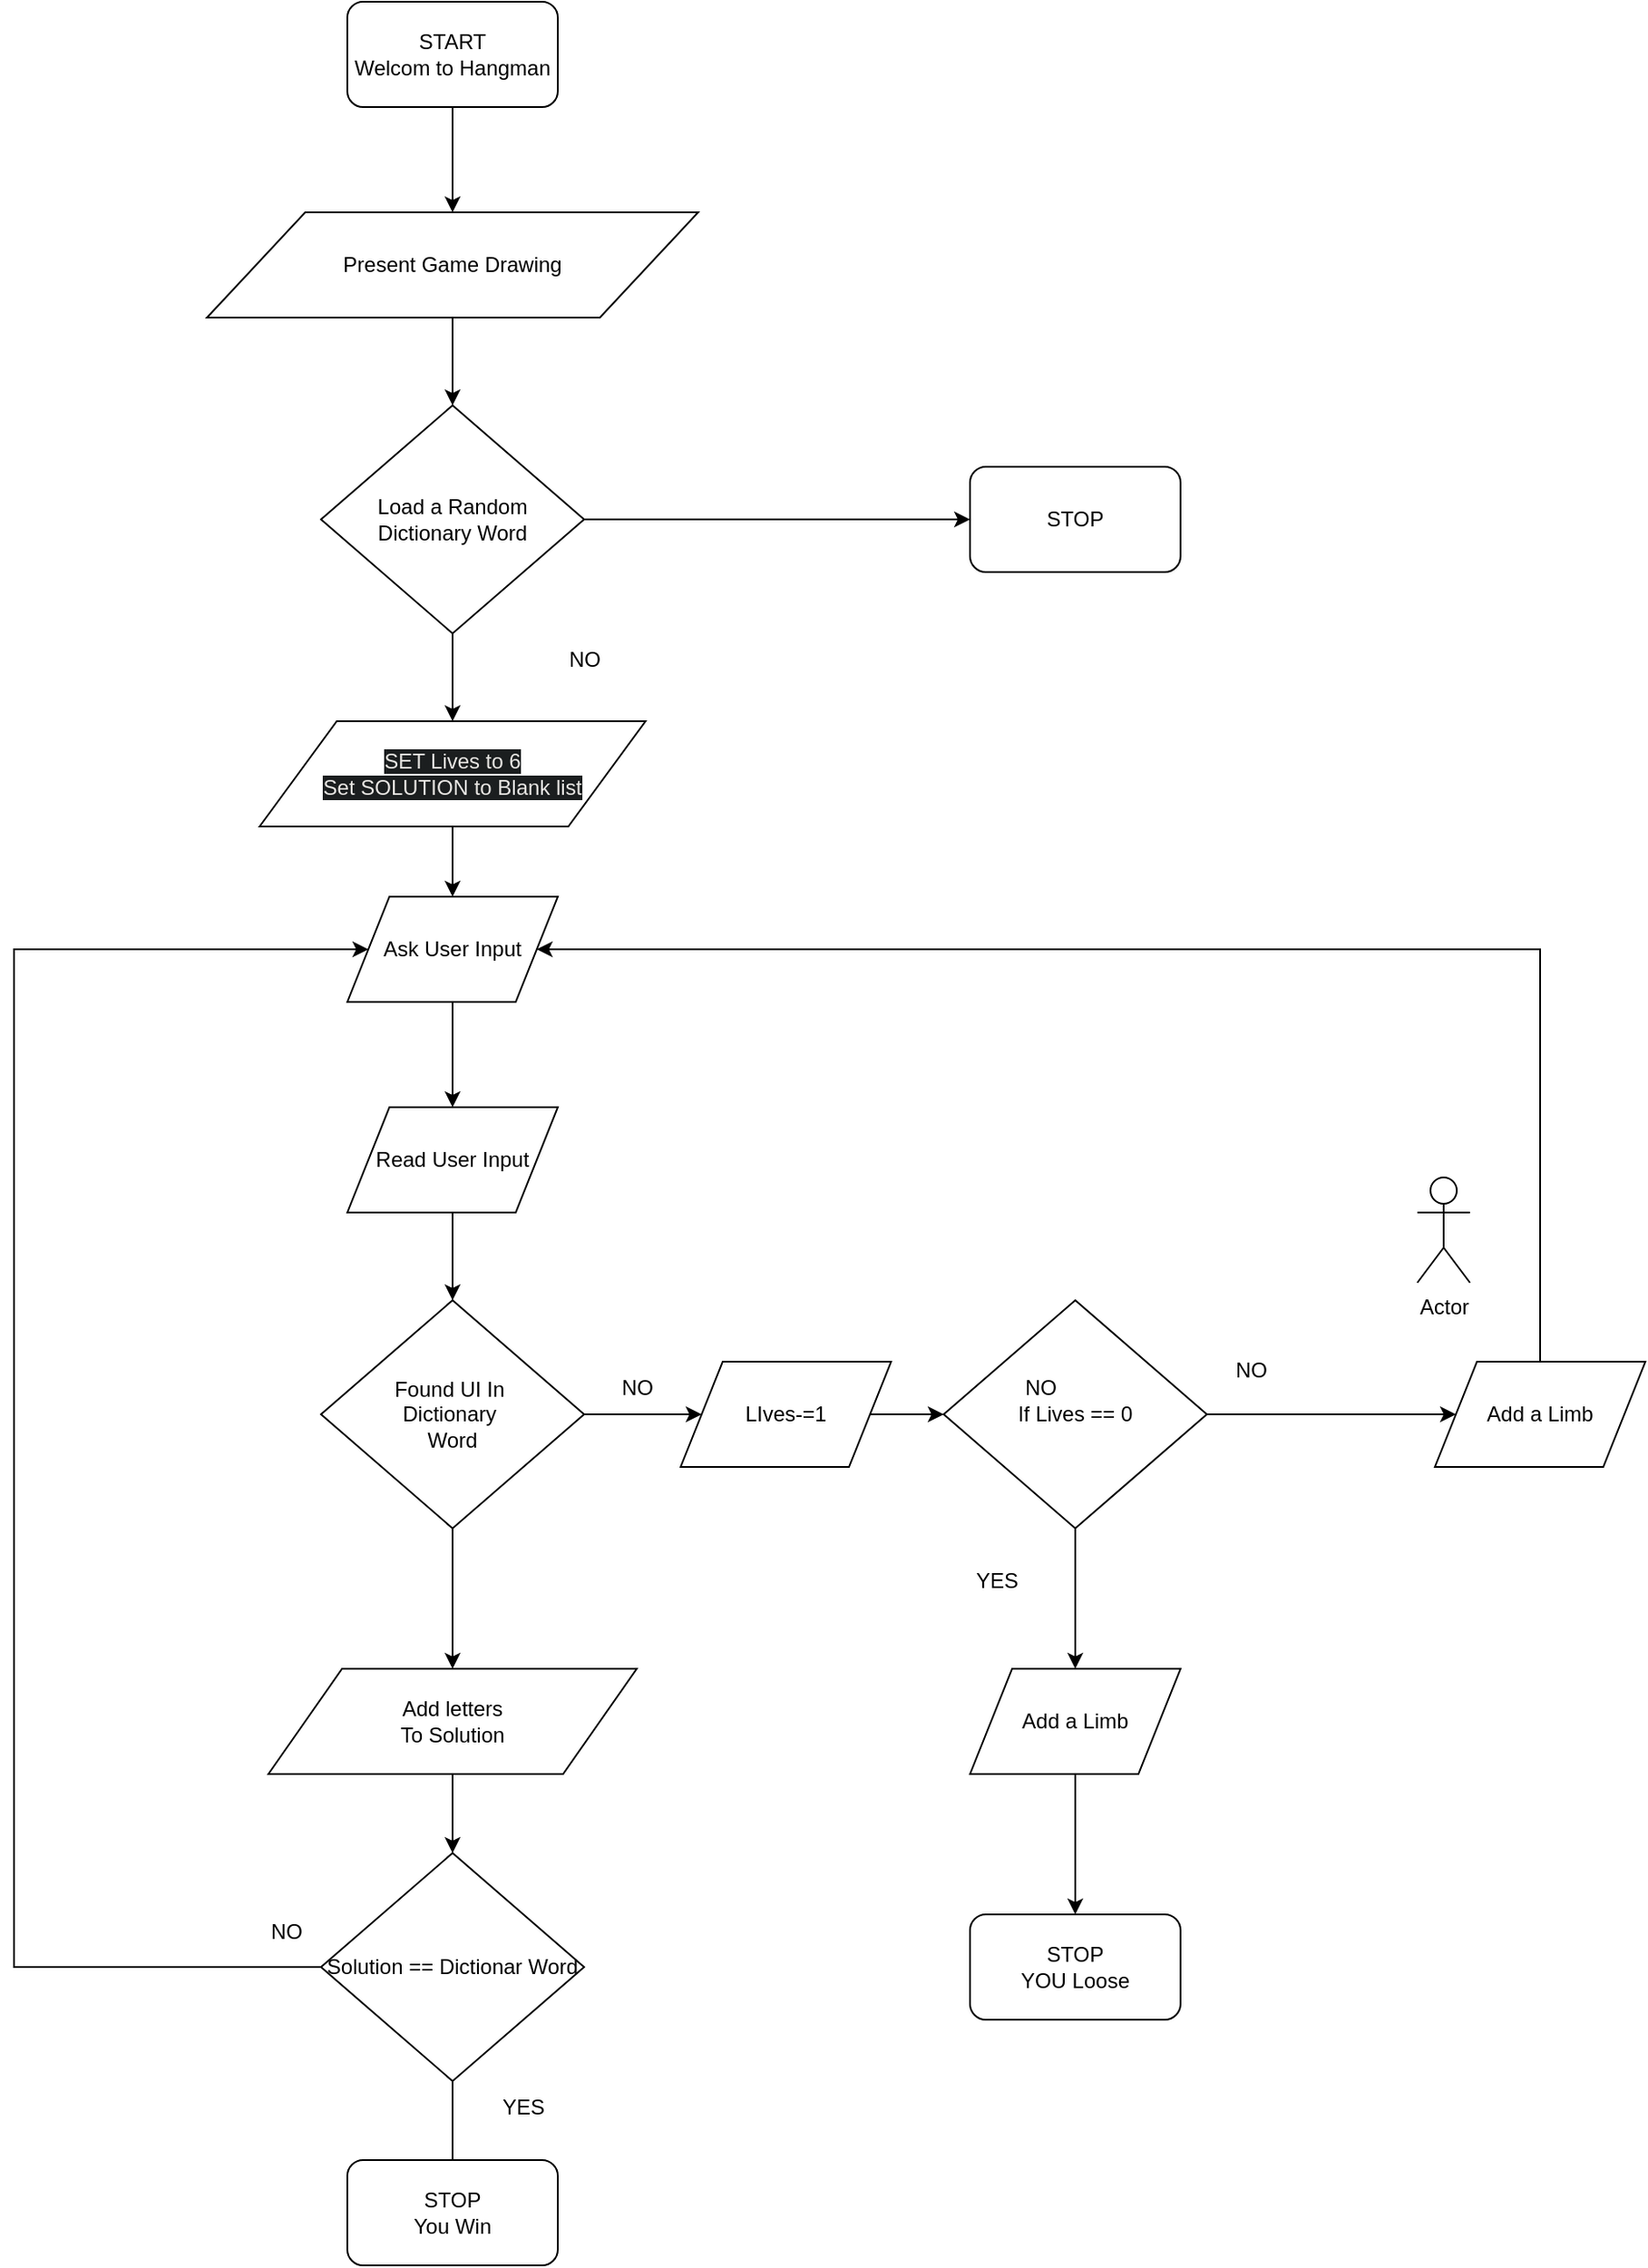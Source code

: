 <mxfile version="13.1.2" type="github">
  <diagram id="I3HuD63Fgw3JZTLhCGQr" name="Page-1">
    <mxGraphModel dx="1422" dy="1905" grid="1" gridSize="10" guides="1" tooltips="1" connect="1" arrows="1" fold="1" page="1" pageScale="1" pageWidth="850" pageHeight="1100" math="0" shadow="0">
      <root>
        <mxCell id="0" />
        <mxCell id="1" parent="0" />
        <mxCell id="k3wcYFaPdhqrJYiVyXbm-30" style="edgeStyle=orthogonalEdgeStyle;rounded=0;orthogonalLoop=1;jettySize=auto;html=1;entryX=0.5;entryY=0;entryDx=0;entryDy=0;" parent="1" source="k3wcYFaPdhqrJYiVyXbm-2" target="k3wcYFaPdhqrJYiVyXbm-24" edge="1">
          <mxGeometry relative="1" as="geometry" />
        </mxCell>
        <mxCell id="k3wcYFaPdhqrJYiVyXbm-2" value="START&lt;br&gt;Welcom to Hangman" style="rounded=1;whiteSpace=wrap;html=1;" parent="1" vertex="1">
          <mxGeometry x="340" y="-100" width="120" height="60" as="geometry" />
        </mxCell>
        <mxCell id="k3wcYFaPdhqrJYiVyXbm-15" value="" style="edgeStyle=orthogonalEdgeStyle;rounded=0;orthogonalLoop=1;jettySize=auto;html=1;" parent="1" source="k3wcYFaPdhqrJYiVyXbm-4" target="k3wcYFaPdhqrJYiVyXbm-14" edge="1">
          <mxGeometry relative="1" as="geometry" />
        </mxCell>
        <mxCell id="k3wcYFaPdhqrJYiVyXbm-21" value="" style="edgeStyle=orthogonalEdgeStyle;rounded=0;orthogonalLoop=1;jettySize=auto;html=1;" parent="1" source="k3wcYFaPdhqrJYiVyXbm-67" target="k3wcYFaPdhqrJYiVyXbm-20" edge="1">
          <mxGeometry relative="1" as="geometry" />
        </mxCell>
        <mxCell id="k3wcYFaPdhqrJYiVyXbm-4" value="Load a Random&lt;br&gt;Dictionary Word" style="rhombus;whiteSpace=wrap;html=1;" parent="1" vertex="1">
          <mxGeometry x="325" y="130" width="150" height="130" as="geometry" />
        </mxCell>
        <mxCell id="k3wcYFaPdhqrJYiVyXbm-14" value="STOP" style="rounded=1;whiteSpace=wrap;html=1;" parent="1" vertex="1">
          <mxGeometry x="695" y="165" width="120" height="60" as="geometry" />
        </mxCell>
        <mxCell id="k3wcYFaPdhqrJYiVyXbm-16" value="NO" style="text;html=1;align=center;verticalAlign=middle;resizable=0;points=[];autosize=1;" parent="1" vertex="1">
          <mxGeometry x="460" y="265" width="30" height="20" as="geometry" />
        </mxCell>
        <mxCell id="k3wcYFaPdhqrJYiVyXbm-17" value="YES" style="text;html=1;align=center;verticalAlign=middle;resizable=0;points=[];autosize=1;" parent="1" vertex="1">
          <mxGeometry x="405" y="330" width="40" height="20" as="geometry" />
        </mxCell>
        <mxCell id="k3wcYFaPdhqrJYiVyXbm-23" value="" style="edgeStyle=orthogonalEdgeStyle;rounded=0;orthogonalLoop=1;jettySize=auto;html=1;" parent="1" source="k3wcYFaPdhqrJYiVyXbm-20" target="k3wcYFaPdhqrJYiVyXbm-22" edge="1">
          <mxGeometry relative="1" as="geometry" />
        </mxCell>
        <mxCell id="k3wcYFaPdhqrJYiVyXbm-20" value="Ask User Input" style="shape=parallelogram;perimeter=parallelogramPerimeter;whiteSpace=wrap;html=1;" parent="1" vertex="1">
          <mxGeometry x="340" y="410" width="120" height="60" as="geometry" />
        </mxCell>
        <mxCell id="k3wcYFaPdhqrJYiVyXbm-36" value="" style="edgeStyle=orthogonalEdgeStyle;rounded=0;orthogonalLoop=1;jettySize=auto;html=1;" parent="1" source="k3wcYFaPdhqrJYiVyXbm-22" target="k3wcYFaPdhqrJYiVyXbm-31" edge="1">
          <mxGeometry relative="1" as="geometry" />
        </mxCell>
        <mxCell id="k3wcYFaPdhqrJYiVyXbm-22" value="Read User Input" style="shape=parallelogram;perimeter=parallelogramPerimeter;whiteSpace=wrap;html=1;" parent="1" vertex="1">
          <mxGeometry x="340" y="530" width="120" height="60" as="geometry" />
        </mxCell>
        <mxCell id="k3wcYFaPdhqrJYiVyXbm-27" value="" style="edgeStyle=orthogonalEdgeStyle;rounded=0;orthogonalLoop=1;jettySize=auto;html=1;" parent="1" source="k3wcYFaPdhqrJYiVyXbm-24" target="k3wcYFaPdhqrJYiVyXbm-4" edge="1">
          <mxGeometry relative="1" as="geometry" />
        </mxCell>
        <mxCell id="k3wcYFaPdhqrJYiVyXbm-24" value="Present Game Drawing&lt;br&gt;" style="shape=parallelogram;perimeter=parallelogramPerimeter;whiteSpace=wrap;html=1;" parent="1" vertex="1">
          <mxGeometry x="260" y="20" width="280" height="60" as="geometry" />
        </mxCell>
        <mxCell id="k3wcYFaPdhqrJYiVyXbm-34" value="" style="edgeStyle=orthogonalEdgeStyle;rounded=0;orthogonalLoop=1;jettySize=auto;html=1;" parent="1" source="k3wcYFaPdhqrJYiVyXbm-31" edge="1">
          <mxGeometry relative="1" as="geometry">
            <mxPoint x="400" y="850" as="targetPoint" />
          </mxGeometry>
        </mxCell>
        <mxCell id="k3wcYFaPdhqrJYiVyXbm-52" value="" style="edgeStyle=orthogonalEdgeStyle;rounded=0;orthogonalLoop=1;jettySize=auto;html=1;" parent="1" source="k3wcYFaPdhqrJYiVyXbm-31" target="k3wcYFaPdhqrJYiVyXbm-44" edge="1">
          <mxGeometry relative="1" as="geometry" />
        </mxCell>
        <mxCell id="k3wcYFaPdhqrJYiVyXbm-31" value="Found UI In&amp;nbsp;&lt;br&gt;Dictionary&amp;nbsp;&lt;br&gt;Word" style="rhombus;whiteSpace=wrap;html=1;" parent="1" vertex="1">
          <mxGeometry x="325" y="640" width="150" height="130" as="geometry" />
        </mxCell>
        <mxCell id="k3wcYFaPdhqrJYiVyXbm-32" value="Actor" style="shape=umlActor;verticalLabelPosition=bottom;labelBackgroundColor=#ffffff;verticalAlign=top;html=1;outlineConnect=0;" parent="1" vertex="1">
          <mxGeometry x="950" y="570" width="30" height="60" as="geometry" />
        </mxCell>
        <mxCell id="k3wcYFaPdhqrJYiVyXbm-39" value="NO" style="text;html=1;align=center;verticalAlign=middle;resizable=0;points=[];autosize=1;" parent="1" vertex="1">
          <mxGeometry x="490" y="680" width="30" height="20" as="geometry" />
        </mxCell>
        <mxCell id="k3wcYFaPdhqrJYiVyXbm-56" value="" style="edgeStyle=orthogonalEdgeStyle;rounded=0;orthogonalLoop=1;jettySize=auto;html=1;" parent="1" source="k3wcYFaPdhqrJYiVyXbm-40" target="k3wcYFaPdhqrJYiVyXbm-46" edge="1">
          <mxGeometry relative="1" as="geometry" />
        </mxCell>
        <mxCell id="k3wcYFaPdhqrJYiVyXbm-59" value="" style="edgeStyle=orthogonalEdgeStyle;rounded=0;orthogonalLoop=1;jettySize=auto;html=1;" parent="1" source="k3wcYFaPdhqrJYiVyXbm-40" target="k3wcYFaPdhqrJYiVyXbm-58" edge="1">
          <mxGeometry relative="1" as="geometry" />
        </mxCell>
        <mxCell id="k3wcYFaPdhqrJYiVyXbm-40" value="If Lives == 0" style="rhombus;whiteSpace=wrap;html=1;" parent="1" vertex="1">
          <mxGeometry x="680" y="640" width="150" height="130" as="geometry" />
        </mxCell>
        <mxCell id="k3wcYFaPdhqrJYiVyXbm-70" value="" style="edgeStyle=orthogonalEdgeStyle;rounded=0;orthogonalLoop=1;jettySize=auto;html=1;" parent="1" source="k3wcYFaPdhqrJYiVyXbm-43" target="k3wcYFaPdhqrJYiVyXbm-69" edge="1">
          <mxGeometry relative="1" as="geometry" />
        </mxCell>
        <mxCell id="k3wcYFaPdhqrJYiVyXbm-43" value="Add letters&lt;br&gt;To Solution" style="shape=parallelogram;perimeter=parallelogramPerimeter;whiteSpace=wrap;html=1;align=center;" parent="1" vertex="1">
          <mxGeometry x="295" y="850" width="210" height="60" as="geometry" />
        </mxCell>
        <mxCell id="k3wcYFaPdhqrJYiVyXbm-53" value="" style="edgeStyle=orthogonalEdgeStyle;rounded=0;orthogonalLoop=1;jettySize=auto;html=1;" parent="1" source="k3wcYFaPdhqrJYiVyXbm-44" target="k3wcYFaPdhqrJYiVyXbm-40" edge="1">
          <mxGeometry relative="1" as="geometry" />
        </mxCell>
        <mxCell id="k3wcYFaPdhqrJYiVyXbm-44" value="LIves-=1" style="shape=parallelogram;perimeter=parallelogramPerimeter;whiteSpace=wrap;html=1;" parent="1" vertex="1">
          <mxGeometry x="530" y="675" width="120" height="60" as="geometry" />
        </mxCell>
        <mxCell id="k3wcYFaPdhqrJYiVyXbm-51" style="edgeStyle=orthogonalEdgeStyle;rounded=0;orthogonalLoop=1;jettySize=auto;html=1;exitX=0.5;exitY=0;exitDx=0;exitDy=0;entryX=1;entryY=0.5;entryDx=0;entryDy=0;" parent="1" source="k3wcYFaPdhqrJYiVyXbm-46" target="k3wcYFaPdhqrJYiVyXbm-20" edge="1">
          <mxGeometry relative="1" as="geometry">
            <mxPoint x="480" y="360" as="targetPoint" />
            <Array as="points">
              <mxPoint x="1020" y="440" />
            </Array>
          </mxGeometry>
        </mxCell>
        <mxCell id="k3wcYFaPdhqrJYiVyXbm-46" value="Add a Limb" style="shape=parallelogram;perimeter=parallelogramPerimeter;whiteSpace=wrap;html=1;" parent="1" vertex="1">
          <mxGeometry x="960" y="675" width="120" height="60" as="geometry" />
        </mxCell>
        <mxCell id="k3wcYFaPdhqrJYiVyXbm-48" value="NO" style="text;html=1;align=center;verticalAlign=middle;resizable=0;points=[];autosize=1;" parent="1" vertex="1">
          <mxGeometry x="720" y="680" width="30" height="20" as="geometry" />
        </mxCell>
        <mxCell id="k3wcYFaPdhqrJYiVyXbm-49" value="YES" style="text;html=1;align=center;verticalAlign=middle;resizable=0;points=[];autosize=1;" parent="1" vertex="1">
          <mxGeometry x="690" y="790" width="40" height="20" as="geometry" />
        </mxCell>
        <mxCell id="k3wcYFaPdhqrJYiVyXbm-57" value="NO" style="text;html=1;align=center;verticalAlign=middle;resizable=0;points=[];autosize=1;" parent="1" vertex="1">
          <mxGeometry x="840" y="670" width="30" height="20" as="geometry" />
        </mxCell>
        <mxCell id="k3wcYFaPdhqrJYiVyXbm-62" value="" style="edgeStyle=orthogonalEdgeStyle;rounded=0;orthogonalLoop=1;jettySize=auto;html=1;" parent="1" source="k3wcYFaPdhqrJYiVyXbm-58" target="k3wcYFaPdhqrJYiVyXbm-61" edge="1">
          <mxGeometry relative="1" as="geometry" />
        </mxCell>
        <mxCell id="k3wcYFaPdhqrJYiVyXbm-58" value="Add a Limb" style="shape=parallelogram;perimeter=parallelogramPerimeter;whiteSpace=wrap;html=1;" parent="1" vertex="1">
          <mxGeometry x="695" y="850" width="120" height="60" as="geometry" />
        </mxCell>
        <mxCell id="k3wcYFaPdhqrJYiVyXbm-61" value="STOP&lt;br&gt;YOU Loose" style="rounded=1;whiteSpace=wrap;html=1;align=center;" parent="1" vertex="1">
          <mxGeometry x="695" y="990" width="120" height="60" as="geometry" />
        </mxCell>
        <mxCell id="k3wcYFaPdhqrJYiVyXbm-67" value="&lt;span style=&quot;background-color: rgb(27 , 30 , 31) ; color: rgb(232 , 230 , 227) ; font-family: &amp;#34;helvetica&amp;#34; ; float: none ; display: inline&quot;&gt;SET Lives to 6&lt;/span&gt;&lt;br style=&quot;background-color: rgb(27 , 30 , 31) ; color: rgb(232 , 230 , 227) ; font-family: &amp;#34;helvetica&amp;#34;&quot;&gt;&lt;span style=&quot;background-color: rgb(27 , 30 , 31) ; color: rgb(232 , 230 , 227) ; font-family: &amp;#34;helvetica&amp;#34; ; float: none ; display: inline&quot;&gt;Set SOLUTION to Blank list&lt;/span&gt;" style="shape=parallelogram;perimeter=parallelogramPerimeter;whiteSpace=wrap;html=1;" parent="1" vertex="1">
          <mxGeometry x="290" y="310" width="220" height="60" as="geometry" />
        </mxCell>
        <mxCell id="k3wcYFaPdhqrJYiVyXbm-68" value="" style="edgeStyle=orthogonalEdgeStyle;rounded=0;orthogonalLoop=1;jettySize=auto;html=1;" parent="1" source="k3wcYFaPdhqrJYiVyXbm-4" target="k3wcYFaPdhqrJYiVyXbm-67" edge="1">
          <mxGeometry relative="1" as="geometry">
            <mxPoint x="400" y="260" as="sourcePoint" />
            <mxPoint x="400" y="410" as="targetPoint" />
          </mxGeometry>
        </mxCell>
        <mxCell id="k3wcYFaPdhqrJYiVyXbm-72" value="" style="edgeStyle=orthogonalEdgeStyle;rounded=0;orthogonalLoop=1;jettySize=auto;html=1;" parent="1" source="k3wcYFaPdhqrJYiVyXbm-69" edge="1">
          <mxGeometry relative="1" as="geometry">
            <mxPoint x="400" y="1150" as="targetPoint" />
          </mxGeometry>
        </mxCell>
        <mxCell id="k3wcYFaPdhqrJYiVyXbm-76" style="edgeStyle=orthogonalEdgeStyle;rounded=0;orthogonalLoop=1;jettySize=auto;html=1;exitX=0;exitY=0.5;exitDx=0;exitDy=0;entryX=0;entryY=0.5;entryDx=0;entryDy=0;" parent="1" source="k3wcYFaPdhqrJYiVyXbm-69" target="k3wcYFaPdhqrJYiVyXbm-20" edge="1">
          <mxGeometry relative="1" as="geometry">
            <Array as="points">
              <mxPoint x="150" y="1020" />
              <mxPoint x="150" y="440" />
            </Array>
          </mxGeometry>
        </mxCell>
        <mxCell id="k3wcYFaPdhqrJYiVyXbm-69" value="Solution == Dictionar Word" style="rhombus;whiteSpace=wrap;html=1;" parent="1" vertex="1">
          <mxGeometry x="325" y="955" width="150" height="130" as="geometry" />
        </mxCell>
        <mxCell id="k3wcYFaPdhqrJYiVyXbm-73" value="STOP&lt;br&gt;You Win" style="rounded=1;whiteSpace=wrap;html=1;align=center;" parent="1" vertex="1">
          <mxGeometry x="340" y="1130" width="120" height="60" as="geometry" />
        </mxCell>
        <mxCell id="k3wcYFaPdhqrJYiVyXbm-74" value="YES" style="text;html=1;align=center;verticalAlign=middle;resizable=0;points=[];autosize=1;" parent="1" vertex="1">
          <mxGeometry x="420" y="1090" width="40" height="20" as="geometry" />
        </mxCell>
        <mxCell id="k3wcYFaPdhqrJYiVyXbm-75" value="NO" style="text;html=1;align=center;verticalAlign=middle;resizable=0;points=[];autosize=1;" parent="1" vertex="1">
          <mxGeometry x="290" y="990" width="30" height="20" as="geometry" />
        </mxCell>
      </root>
    </mxGraphModel>
  </diagram>
</mxfile>
